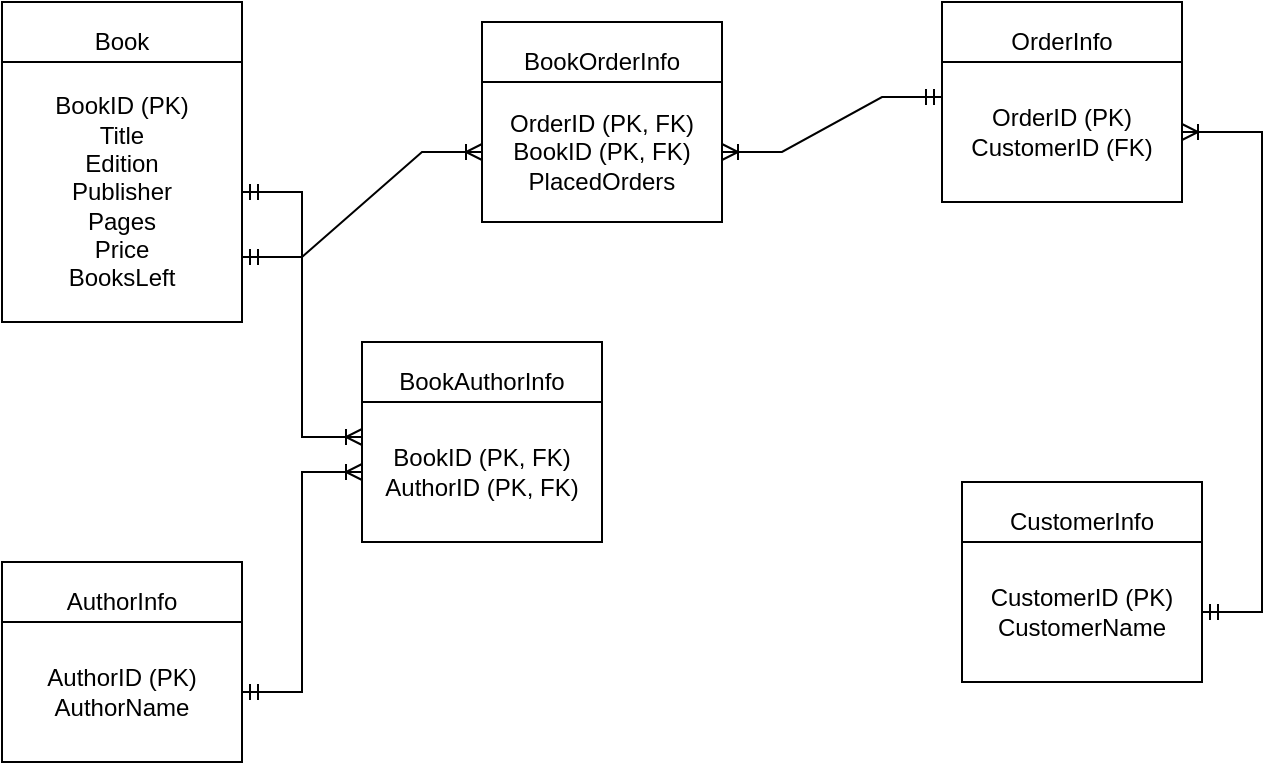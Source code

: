 <mxfile version="20.8.16" type="device"><diagram id="R2lEEEUBdFMjLlhIrx00" name="Page-1"><mxGraphModel dx="1657" dy="828" grid="1" gridSize="10" guides="1" tooltips="1" connect="1" arrows="1" fold="1" page="1" pageScale="1" pageWidth="850" pageHeight="1100" math="0" shadow="0" extFonts="Permanent Marker^https://fonts.googleapis.com/css?family=Permanent+Marker"><root><mxCell id="0"/><mxCell id="1" parent="0"/><mxCell id="_Y3TyvCaayvRIpgpVHr6-1" value="Book" style="rounded=0;whiteSpace=wrap;html=1;" parent="1" vertex="1"><mxGeometry x="100" y="120" width="120" height="40" as="geometry"/></mxCell><mxCell id="_Y3TyvCaayvRIpgpVHr6-2" value="BookID (PK)&lt;br&gt;Title&lt;br&gt;Edition&lt;br&gt;Publisher&lt;br&gt;Pages&lt;br&gt;Price&lt;br&gt;BooksLeft" style="rounded=0;whiteSpace=wrap;html=1;" parent="1" vertex="1"><mxGeometry x="100" y="150" width="120" height="130" as="geometry"/></mxCell><mxCell id="_Y3TyvCaayvRIpgpVHr6-3" value="OrderInfo" style="rounded=0;whiteSpace=wrap;html=1;" parent="1" vertex="1"><mxGeometry x="570" y="120" width="120" height="40" as="geometry"/></mxCell><mxCell id="_Y3TyvCaayvRIpgpVHr6-4" value="OrderID (PK)&lt;br&gt;CustomerID (FK)" style="rounded=0;whiteSpace=wrap;html=1;" parent="1" vertex="1"><mxGeometry x="570" y="150" width="120" height="70" as="geometry"/></mxCell><mxCell id="tcQ0Gwhhycuhxqq3Vs-W-1" value="AuthorInfo" style="rounded=0;whiteSpace=wrap;html=1;" parent="1" vertex="1"><mxGeometry x="100" y="400" width="120" height="40" as="geometry"/></mxCell><mxCell id="tcQ0Gwhhycuhxqq3Vs-W-2" value="AuthorID (PK)&lt;br&gt;AuthorName" style="rounded=0;whiteSpace=wrap;html=1;" parent="1" vertex="1"><mxGeometry x="100" y="430" width="120" height="70" as="geometry"/></mxCell><mxCell id="tcQ0Gwhhycuhxqq3Vs-W-3" value="CustomerInfo" style="rounded=0;whiteSpace=wrap;html=1;" parent="1" vertex="1"><mxGeometry x="580" y="360" width="120" height="40" as="geometry"/></mxCell><mxCell id="tcQ0Gwhhycuhxqq3Vs-W-4" value="CustomerID (PK)&lt;br&gt;CustomerName" style="rounded=0;whiteSpace=wrap;html=1;" parent="1" vertex="1"><mxGeometry x="580" y="390" width="120" height="70" as="geometry"/></mxCell><mxCell id="tcQ0Gwhhycuhxqq3Vs-W-15" value="BookOrderInfo" style="rounded=0;whiteSpace=wrap;html=1;" parent="1" vertex="1"><mxGeometry x="340" y="130" width="120" height="40" as="geometry"/></mxCell><mxCell id="tcQ0Gwhhycuhxqq3Vs-W-16" value="OrderID (PK, FK)&lt;br&gt;BookID (PK, FK)&lt;br&gt;PlacedOrders" style="rounded=0;whiteSpace=wrap;html=1;" parent="1" vertex="1"><mxGeometry x="340" y="160" width="120" height="70" as="geometry"/></mxCell><mxCell id="tcQ0Gwhhycuhxqq3Vs-W-19" value="" style="edgeStyle=entityRelationEdgeStyle;fontSize=12;html=1;endArrow=ERoneToMany;startArrow=ERmandOne;rounded=0;entryX=0;entryY=0.5;entryDx=0;entryDy=0;exitX=1;exitY=0.75;exitDx=0;exitDy=0;" parent="1" source="_Y3TyvCaayvRIpgpVHr6-2" target="tcQ0Gwhhycuhxqq3Vs-W-16" edge="1"><mxGeometry width="100" height="100" relative="1" as="geometry"><mxPoint x="450" y="500" as="sourcePoint"/><mxPoint x="550" y="400" as="targetPoint"/></mxGeometry></mxCell><mxCell id="tcQ0Gwhhycuhxqq3Vs-W-20" value="" style="edgeStyle=entityRelationEdgeStyle;fontSize=12;html=1;endArrow=ERoneToMany;startArrow=ERmandOne;rounded=0;entryX=1;entryY=0.5;entryDx=0;entryDy=0;exitX=0;exitY=0.25;exitDx=0;exitDy=0;" parent="1" source="_Y3TyvCaayvRIpgpVHr6-4" target="tcQ0Gwhhycuhxqq3Vs-W-16" edge="1"><mxGeometry width="100" height="100" relative="1" as="geometry"><mxPoint x="450" y="500" as="sourcePoint"/><mxPoint x="550" y="400" as="targetPoint"/></mxGeometry></mxCell><mxCell id="tcQ0Gwhhycuhxqq3Vs-W-22" value="" style="edgeStyle=entityRelationEdgeStyle;fontSize=12;html=1;endArrow=ERoneToMany;startArrow=ERmandOne;rounded=0;" parent="1" source="tcQ0Gwhhycuhxqq3Vs-W-4" target="_Y3TyvCaayvRIpgpVHr6-4" edge="1"><mxGeometry width="100" height="100" relative="1" as="geometry"><mxPoint x="450" y="500" as="sourcePoint"/><mxPoint x="630" y="220" as="targetPoint"/></mxGeometry></mxCell><mxCell id="1F11M0GCf8GusXVe0Ld--1" value="BookAuthorInfo" style="rounded=0;whiteSpace=wrap;html=1;" parent="1" vertex="1"><mxGeometry x="280" y="290" width="120" height="40" as="geometry"/></mxCell><mxCell id="1F11M0GCf8GusXVe0Ld--2" value="BookID (PK, FK)&lt;br&gt;AuthorID (PK, FK)" style="rounded=0;whiteSpace=wrap;html=1;" parent="1" vertex="1"><mxGeometry x="280" y="320" width="120" height="70" as="geometry"/></mxCell><mxCell id="1F11M0GCf8GusXVe0Ld--3" value="" style="edgeStyle=entityRelationEdgeStyle;fontSize=12;html=1;endArrow=ERoneToMany;startArrow=ERmandOne;rounded=0;entryX=0;entryY=0.5;entryDx=0;entryDy=0;exitX=1;exitY=0.5;exitDx=0;exitDy=0;" parent="1" source="tcQ0Gwhhycuhxqq3Vs-W-2" target="1F11M0GCf8GusXVe0Ld--2" edge="1"><mxGeometry width="100" height="100" relative="1" as="geometry"><mxPoint x="200" y="422.5" as="sourcePoint"/><mxPoint x="320" y="370" as="targetPoint"/></mxGeometry></mxCell><mxCell id="1F11M0GCf8GusXVe0Ld--8" value="" style="edgeStyle=entityRelationEdgeStyle;fontSize=12;html=1;endArrow=ERoneToMany;startArrow=ERmandOne;rounded=0;entryX=0;entryY=0.25;entryDx=0;entryDy=0;exitX=1;exitY=0.5;exitDx=0;exitDy=0;" parent="1" source="_Y3TyvCaayvRIpgpVHr6-2" target="1F11M0GCf8GusXVe0Ld--2" edge="1"><mxGeometry width="100" height="100" relative="1" as="geometry"><mxPoint x="140" y="330" as="sourcePoint"/><mxPoint x="30" y="357.5" as="targetPoint"/></mxGeometry></mxCell></root></mxGraphModel></diagram></mxfile>